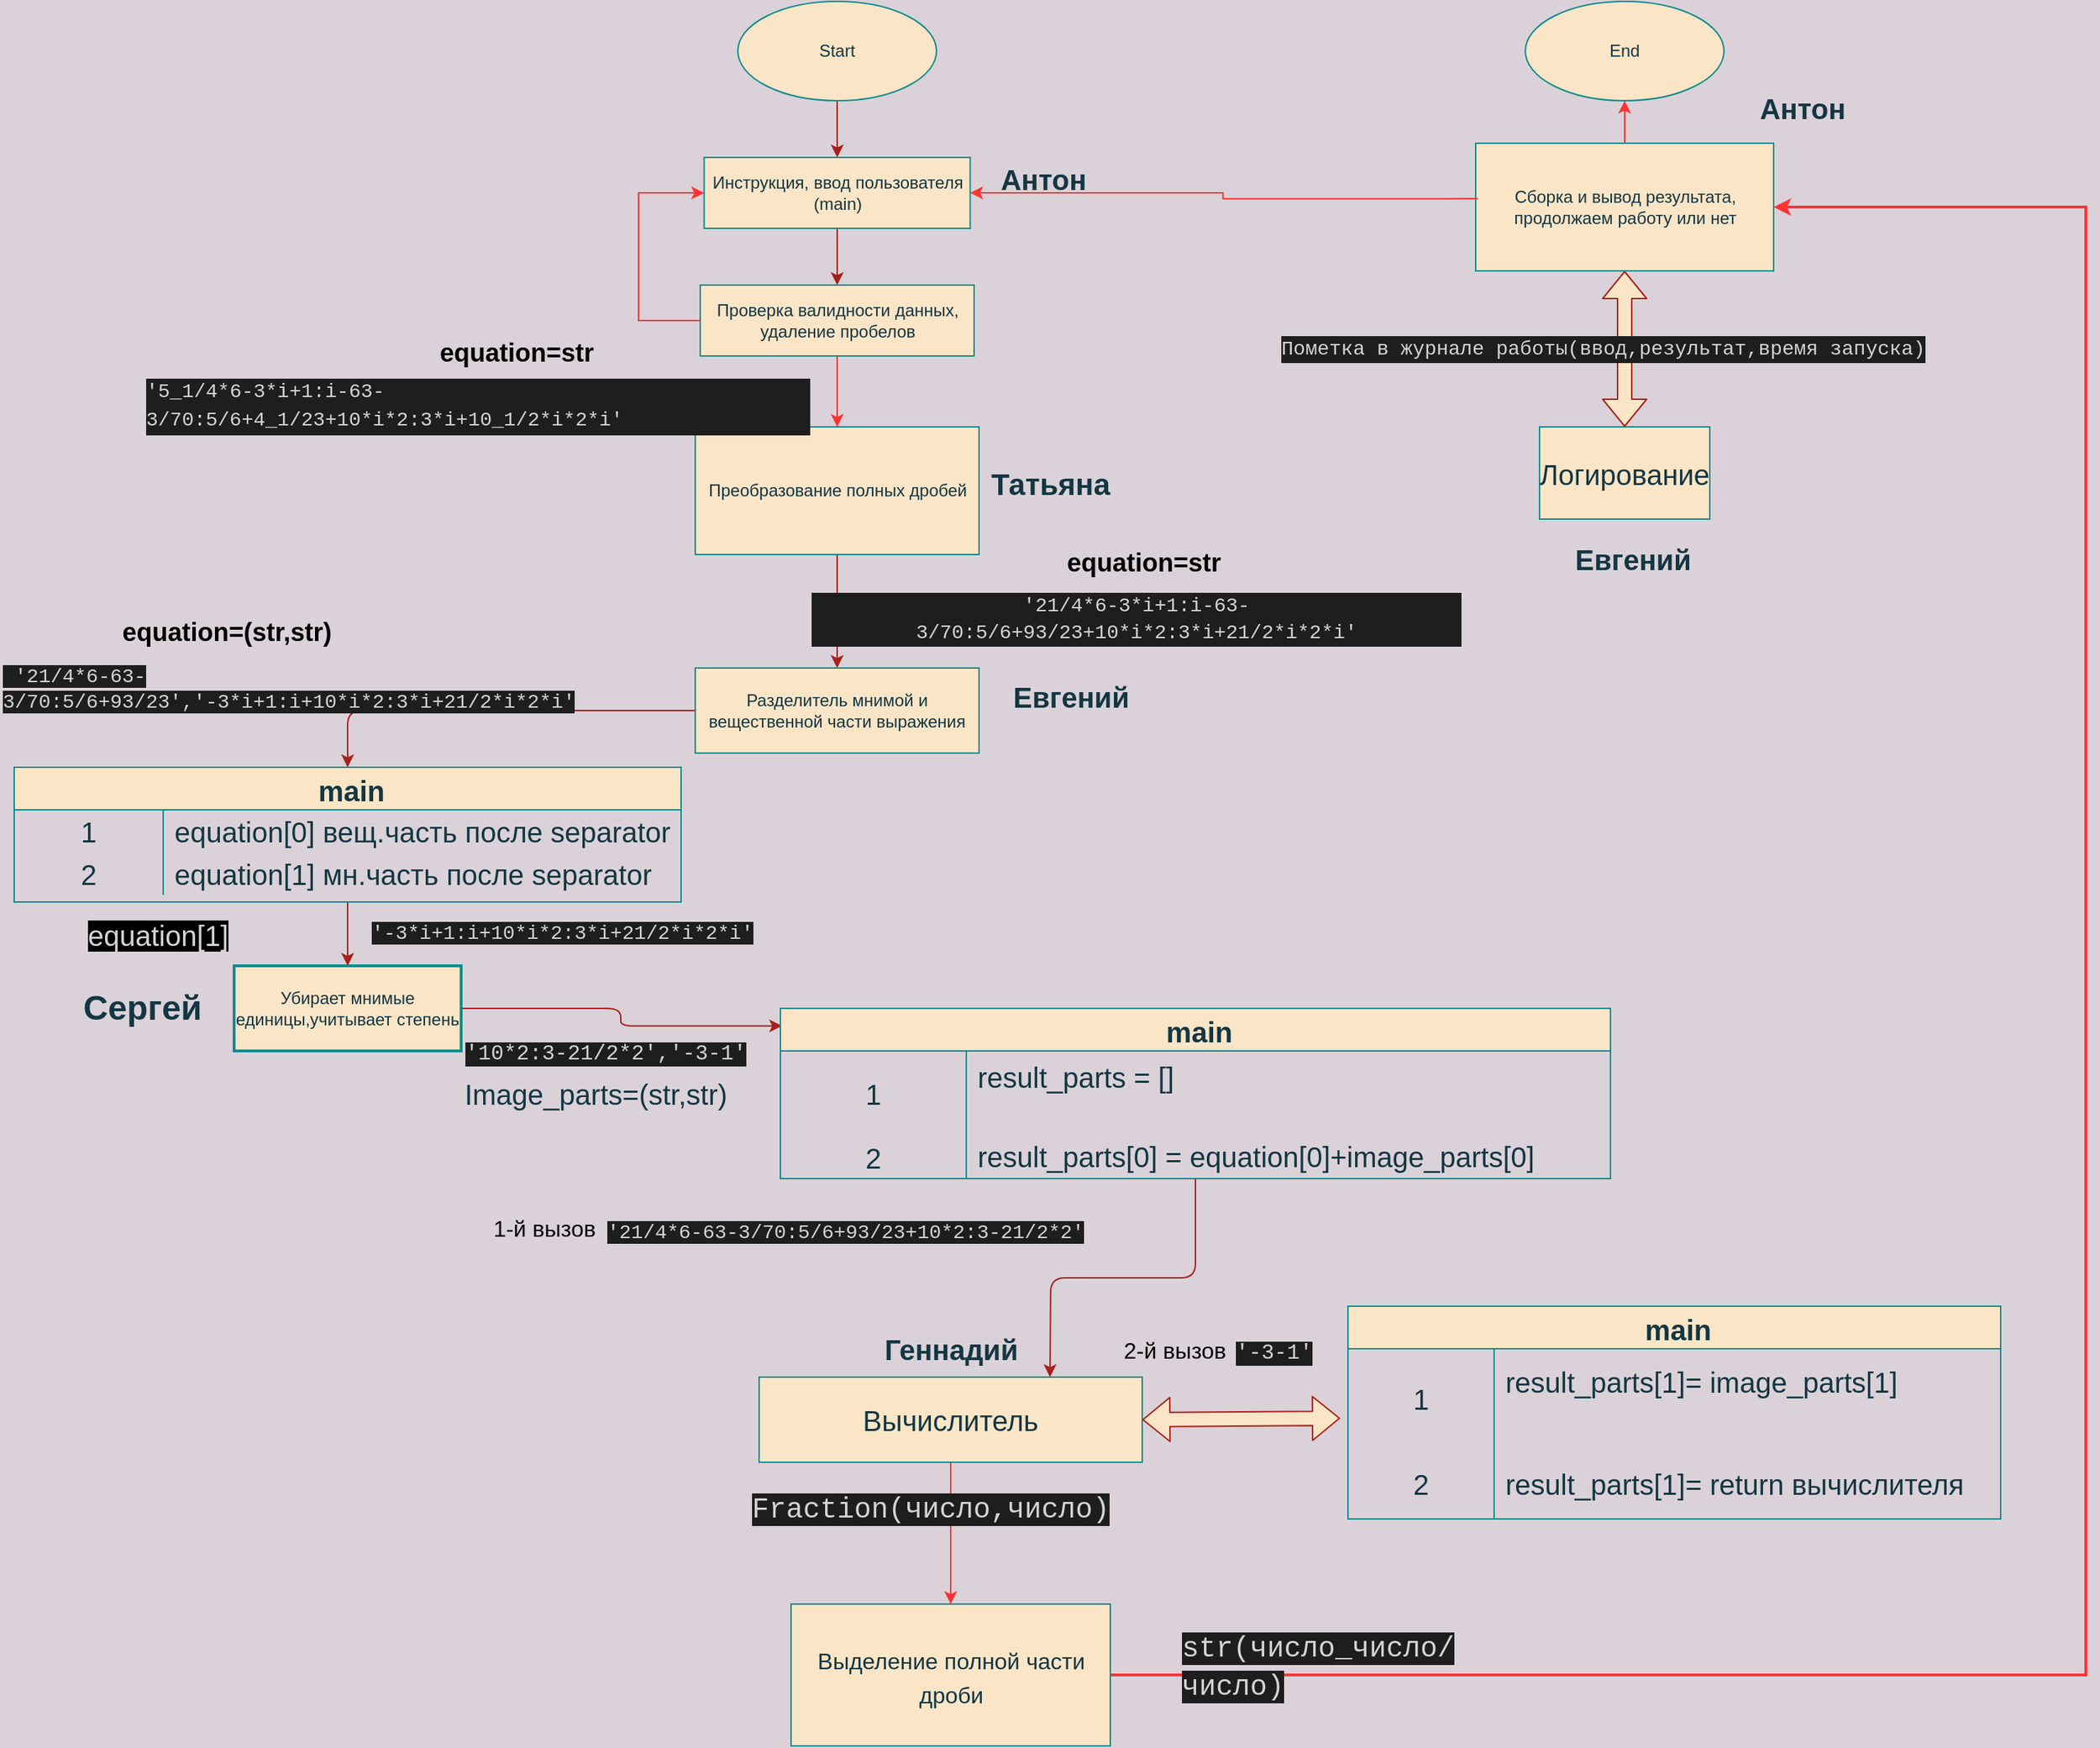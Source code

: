 <mxfile version="20.0.1" type="device"><diagram id="B4KFkQ25G6b50r8x1pap" name="Page-1"><mxGraphModel dx="1779" dy="732" grid="1" gridSize="10" guides="1" tooltips="1" connect="1" arrows="1" fold="1" page="1" pageScale="1" pageWidth="850" pageHeight="1100" background="#DAD2D8" math="0" shadow="0"><root><mxCell id="0"/><mxCell id="1" parent="0"/><mxCell id="RN8sHEYMvWGkv_5H0akw-8" value="" style="edgeStyle=orthogonalEdgeStyle;curved=0;rounded=1;sketch=0;orthogonalLoop=1;jettySize=auto;html=1;fontColor=#143642;strokeColor=#A8201A;fillColor=#FAE5C7;" parent="1" source="RN8sHEYMvWGkv_5H0akw-1" target="RN8sHEYMvWGkv_5H0akw-7" edge="1"><mxGeometry relative="1" as="geometry"/></mxCell><mxCell id="RN8sHEYMvWGkv_5H0akw-1" value="Start" style="ellipse;whiteSpace=wrap;html=1;rounded=0;sketch=0;fontColor=#143642;strokeColor=#0F8B8D;fillColor=#FAE5C7;" parent="1" vertex="1"><mxGeometry x="330" y="10" width="140" height="70" as="geometry"/></mxCell><mxCell id="RN8sHEYMvWGkv_5H0akw-13" value="" style="edgeStyle=orthogonalEdgeStyle;curved=0;rounded=1;sketch=0;orthogonalLoop=1;jettySize=auto;html=1;fontColor=#143642;strokeColor=#A8201A;fillColor=#FAE5C7;entryX=0.5;entryY=0;entryDx=0;entryDy=0;" parent="1" source="RN8sHEYMvWGkv_5H0akw-7" target="k-RO1JFTQZMesgFKk2mv-1" edge="1"><mxGeometry relative="1" as="geometry"><mxPoint x="400" y="210" as="targetPoint"/></mxGeometry></mxCell><mxCell id="RN8sHEYMvWGkv_5H0akw-7" value="Инструкция, ввод пользователя&lt;br&gt;(main)" style="html=1;rounded=0;sketch=0;fontColor=#143642;strokeColor=#0F8B8D;fillColor=#FAE5C7;" parent="1" vertex="1"><mxGeometry x="306.25" y="120" width="187.5" height="50" as="geometry"/></mxCell><mxCell id="RN8sHEYMvWGkv_5H0akw-16" value="" style="edgeStyle=orthogonalEdgeStyle;curved=0;rounded=1;sketch=0;orthogonalLoop=1;jettySize=auto;html=1;fontColor=#143642;strokeColor=#A8201A;fillColor=#FAE5C7;exitX=0.5;exitY=1;exitDx=0;exitDy=0;" parent="1" source="RN8sHEYMvWGkv_5H0akw-10" target="RN8sHEYMvWGkv_5H0akw-15" edge="1"><mxGeometry relative="1" as="geometry"><mxPoint x="415" y="505" as="sourcePoint"/></mxGeometry></mxCell><mxCell id="RN8sHEYMvWGkv_5H0akw-10" value="Преобразование полных дробей" style="html=1;rounded=0;sketch=0;fontColor=#143642;strokeColor=#0F8B8D;fillColor=#FAE5C7;" parent="1" vertex="1"><mxGeometry x="300" y="310" width="200" height="90" as="geometry"/></mxCell><mxCell id="RN8sHEYMvWGkv_5H0akw-24" value="" style="edgeStyle=orthogonalEdgeStyle;curved=0;rounded=1;sketch=0;orthogonalLoop=1;jettySize=auto;html=1;fontColor=#143642;strokeColor=#A8201A;fillColor=#FAE5C7;" parent="1" source="RN8sHEYMvWGkv_5H0akw-15" target="RN8sHEYMvWGkv_5H0akw-61" edge="1"><mxGeometry relative="1" as="geometry"/></mxCell><mxCell id="RN8sHEYMvWGkv_5H0akw-15" value="Разделитель мнимой и вещественной части выражения" style="rounded=0;whiteSpace=wrap;html=1;sketch=0;fontColor=#143642;strokeColor=#0F8B8D;fillColor=#FAE5C7;" parent="1" vertex="1"><mxGeometry x="300" y="480" width="200" height="60" as="geometry"/></mxCell><mxCell id="RN8sHEYMvWGkv_5H0akw-18" value="&lt;font style=&quot;font-size: 21px;&quot;&gt;Татьяна&lt;/font&gt;" style="text;strokeColor=none;fillColor=none;html=1;fontSize=24;fontStyle=1;verticalAlign=middle;align=center;rounded=0;sketch=0;fontColor=#143642;" parent="1" vertex="1"><mxGeometry x="500" y="330" width="100" height="40" as="geometry"/></mxCell><mxCell id="RN8sHEYMvWGkv_5H0akw-37" value="" style="edgeStyle=orthogonalEdgeStyle;curved=0;rounded=1;sketch=0;orthogonalLoop=1;jettySize=auto;html=1;fontSize=20;fontColor=#143642;strokeColor=#A8201A;fillColor=#FAE5C7;entryX=0.002;entryY=0.103;entryDx=0;entryDy=0;entryPerimeter=0;" parent="1" source="RN8sHEYMvWGkv_5H0akw-23" target="RN8sHEYMvWGkv_5H0akw-72" edge="1"><mxGeometry relative="1" as="geometry"><mxPoint x="535" y="815" as="targetPoint"/></mxGeometry></mxCell><mxCell id="RN8sHEYMvWGkv_5H0akw-23" value="Убирает мнимые единицы,учитывает степень" style="rounded=0;whiteSpace=wrap;html=1;sketch=0;fontColor=#143642;strokeColor=#0F8B8D;fillColor=#FAE5C7;strokeWidth=2;" parent="1" vertex="1"><mxGeometry x="-25" y="690" width="160" height="60" as="geometry"/></mxCell><mxCell id="RN8sHEYMvWGkv_5H0akw-25" value="&lt;font style=&quot;font-size: 14px&quot;&gt;&lt;span style=&quot;color: rgb(212 , 212 , 212) ; font-family: &amp;#34;consolas&amp;#34; , &amp;#34;courier new&amp;#34; , monospace ; font-weight: 400 ; letter-spacing: normal ; text-align: center ; text-indent: 0px ; text-transform: none ; word-spacing: 0px ; background-color: rgb(30 , 30 , 30) ; float: none ; display: inline&quot;&gt;&lt;font style=&quot;font-size: 14px&quot;&gt;&amp;nbsp;'21/4*6-63-3/70:5/6+93/23','-3*i+1:i+&lt;/font&gt;&lt;/span&gt;&lt;span style=&quot;color: rgb(212 , 212 , 212) ; font-family: &amp;#34;consolas&amp;#34; , &amp;#34;courier new&amp;#34; , monospace ; text-align: center ; background-color: rgb(30 , 30 , 30)&quot;&gt;&lt;font style=&quot;font-size: 14px&quot;&gt;10*i*&lt;/font&gt;&lt;/span&gt;&lt;span style=&quot;color: rgb(212 , 212 , 212) ; font-family: &amp;#34;consolas&amp;#34; , &amp;#34;courier new&amp;#34; , monospace ; text-align: center ; background-color: rgb(30 , 30 , 30)&quot;&gt;2:3*i+21/2*i*2*i'&lt;/span&gt;&lt;/font&gt;" style="text;whiteSpace=wrap;html=1;fontColor=#143642;" parent="1" vertex="1"><mxGeometry x="-190" y="470" width="480" height="60" as="geometry"/></mxCell><mxCell id="k-RO1JFTQZMesgFKk2mv-18" value="" style="edgeStyle=orthogonalEdgeStyle;rounded=0;orthogonalLoop=1;jettySize=auto;html=1;fontSize=21;fontColor=#000000;strokeColor=#FF3333;entryX=1;entryY=0.5;entryDx=0;entryDy=0;strokeWidth=2;" parent="1" source="RN8sHEYMvWGkv_5H0akw-28" target="k-RO1JFTQZMesgFKk2mv-15" edge="1"><mxGeometry relative="1" as="geometry"><Array as="points"><mxPoint x="1280" y="1190"/><mxPoint x="1280" y="155"/></Array></mxGeometry></mxCell><mxCell id="RN8sHEYMvWGkv_5H0akw-28" value="&lt;font style=&quot;font-size: 16px;&quot;&gt;Выделение полной части дроби&lt;/font&gt;" style="rounded=0;whiteSpace=wrap;html=1;sketch=0;fontSize=20;fontColor=#143642;strokeColor=#0F8B8D;fillColor=#FAE5C7;" parent="1" vertex="1"><mxGeometry x="367.5" y="1140" width="225" height="100" as="geometry"/></mxCell><mxCell id="RN8sHEYMvWGkv_5H0akw-31" value="&lt;span style=&quot;font-family: Helvetica; font-size: 20px; font-style: normal; font-variant-ligatures: normal; font-variant-caps: normal; font-weight: 400; letter-spacing: normal; orphans: 2; text-align: center; text-indent: 0px; text-transform: none; widows: 2; word-spacing: 0px; -webkit-text-stroke-width: 0px; text-decoration-thickness: initial; text-decoration-style: initial; text-decoration-color: initial; float: none; background-color: rgb(0, 0, 0); display: inline !important;&quot;&gt;&lt;font color=&quot;#d4d4d4&quot;&gt;equation[1]&lt;/font&gt;&lt;/span&gt;" style="text;whiteSpace=wrap;html=1;fontSize=20;fontColor=#143642;" parent="1" vertex="1"><mxGeometry x="-130" y="650" width="180" height="40" as="geometry"/></mxCell><mxCell id="k-RO1JFTQZMesgFKk2mv-10" value="" style="edgeStyle=orthogonalEdgeStyle;rounded=0;orthogonalLoop=1;jettySize=auto;html=1;fontSize=16;fontColor=#000000;strokeColor=#FF3333;" parent="1" source="RN8sHEYMvWGkv_5H0akw-35" target="RN8sHEYMvWGkv_5H0akw-28" edge="1"><mxGeometry relative="1" as="geometry"/></mxCell><mxCell id="RN8sHEYMvWGkv_5H0akw-35" value="Вычислитель" style="rounded=0;whiteSpace=wrap;html=1;sketch=0;fontSize=20;fontColor=#143642;strokeColor=#0F8B8D;fillColor=#FAE5C7;" parent="1" vertex="1"><mxGeometry x="345" y="980" width="270" height="60" as="geometry"/></mxCell><mxCell id="RN8sHEYMvWGkv_5H0akw-39" value="&lt;span style=&quot;font-size: 14px ; color: rgb(212 , 212 , 212) ; font-family: &amp;#34;consolas&amp;#34; , &amp;#34;courier new&amp;#34; , monospace ; text-align: center ; background-color: rgb(30 , 30 , 30)&quot;&gt;'-3*i+1:i+&lt;/span&gt;&lt;span style=&quot;font-size: 14px ; color: rgb(212 , 212 , 212) ; font-family: &amp;#34;consolas&amp;#34; , &amp;#34;courier new&amp;#34; , monospace ; text-align: center ; background-color: rgb(30 , 30 , 30)&quot;&gt;10*i*&lt;/span&gt;&lt;span style=&quot;font-size: 14px ; color: rgb(212 , 212 , 212) ; font-family: &amp;#34;consolas&amp;#34; , &amp;#34;courier new&amp;#34; , monospace ; text-align: center ; background-color: rgb(30 , 30 , 30)&quot;&gt;2:3*i+21/2*i*2*i'&lt;/span&gt;" style="text;whiteSpace=wrap;html=1;fontSize=20;fontColor=#143642;" parent="1" vertex="1"><mxGeometry x="70" y="645" width="180" height="40" as="geometry"/></mxCell><mxCell id="RN8sHEYMvWGkv_5H0akw-42" value="&lt;b&gt;Геннадий&lt;/b&gt;" style="text;html=1;align=center;verticalAlign=middle;resizable=0;points=[];autosize=1;strokeColor=none;fillColor=none;fontSize=20;fontColor=#143642;" parent="1" vertex="1"><mxGeometry x="425" y="945" width="110" height="30" as="geometry"/></mxCell><mxCell id="RN8sHEYMvWGkv_5H0akw-43" value="&lt;b&gt;Антон&lt;/b&gt;" style="text;html=1;align=center;verticalAlign=middle;resizable=0;points=[];autosize=1;strokeColor=none;fillColor=none;fontSize=20;fontColor=#143642;" parent="1" vertex="1"><mxGeometry x="505" y="120" width="80" height="30" as="geometry"/></mxCell><mxCell id="RN8sHEYMvWGkv_5H0akw-44" value="Логирование" style="rounded=0;whiteSpace=wrap;html=1;sketch=0;fontSize=20;fontColor=#143642;strokeColor=#0F8B8D;fillColor=#FAE5C7;" parent="1" vertex="1"><mxGeometry x="895" y="310" width="120" height="65" as="geometry"/></mxCell><mxCell id="RN8sHEYMvWGkv_5H0akw-45" value="" style="shape=flexArrow;endArrow=classic;startArrow=classic;html=1;rounded=1;sketch=0;fontSize=20;fontColor=#143642;strokeColor=#A8201A;fillColor=#FAE5C7;curved=0;exitX=0.5;exitY=1;exitDx=0;exitDy=0;entryX=0.5;entryY=0;entryDx=0;entryDy=0;" parent="1" source="k-RO1JFTQZMesgFKk2mv-15" target="RN8sHEYMvWGkv_5H0akw-44" edge="1"><mxGeometry width="100" height="100" relative="1" as="geometry"><mxPoint x="385" y="975" as="sourcePoint"/><mxPoint x="710" y="520" as="targetPoint"/></mxGeometry></mxCell><mxCell id="RN8sHEYMvWGkv_5H0akw-46" value="&lt;b&gt;Евгений&lt;/b&gt;" style="text;html=1;strokeColor=none;fillColor=none;align=center;verticalAlign=middle;whiteSpace=wrap;rounded=0;sketch=0;fontSize=20;fontColor=#143642;" parent="1" vertex="1"><mxGeometry x="505" y="487.5" width="120" height="25" as="geometry"/></mxCell><mxCell id="RN8sHEYMvWGkv_5H0akw-47" value="Сергей" style="text;strokeColor=none;fillColor=none;html=1;fontSize=24;fontStyle=1;verticalAlign=middle;align=center;rounded=0;sketch=0;fontColor=#143642;" parent="1" vertex="1"><mxGeometry x="-140" y="700" width="100" height="40" as="geometry"/></mxCell><mxCell id="RN8sHEYMvWGkv_5H0akw-49" value="&lt;font style=&quot;font-size: 15px&quot;&gt;&lt;span style=&quot;color: rgb(212 , 212 , 212) ; font-family: &amp;#34;consolas&amp;#34; , &amp;#34;courier new&amp;#34; , monospace ; font-style: normal ; font-weight: 400 ; letter-spacing: normal ; text-align: center ; text-indent: 0px ; text-transform: none ; word-spacing: 0px ; background-color: rgb(30 , 30 , 30) ; float: none ; display: inline&quot;&gt;'10*2:3-21/2*2','-&lt;/span&gt;&lt;span style=&quot;color: rgb(212 , 212 , 212) ; font-family: &amp;#34;consolas&amp;#34; , &amp;#34;courier new&amp;#34; , monospace ; text-align: center ; background-color: rgb(30 , 30 , 30)&quot;&gt;3-1'&lt;/span&gt;&lt;/font&gt;" style="text;whiteSpace=wrap;html=1;fontSize=20;fontColor=#143642;" parent="1" vertex="1"><mxGeometry x="136" y="730" width="205" height="40" as="geometry"/></mxCell><mxCell id="RN8sHEYMvWGkv_5H0akw-50" value="Image_parts=(str,str)" style="text;html=1;strokeColor=none;fillColor=none;align=center;verticalAlign=middle;whiteSpace=wrap;rounded=0;sketch=0;fontSize=20;fontColor=#143642;" parent="1" vertex="1"><mxGeometry x="70" y="765" width="320" height="30" as="geometry"/></mxCell><mxCell id="RN8sHEYMvWGkv_5H0akw-71" value="" style="edgeStyle=orthogonalEdgeStyle;curved=0;rounded=1;sketch=0;orthogonalLoop=1;jettySize=auto;html=1;fontSize=20;fontColor=#143642;strokeColor=#A8201A;strokeWidth=1;fillColor=#FAE5C7;" parent="1" source="RN8sHEYMvWGkv_5H0akw-61" target="RN8sHEYMvWGkv_5H0akw-23" edge="1"><mxGeometry relative="1" as="geometry"/></mxCell><mxCell id="RN8sHEYMvWGkv_5H0akw-61" value=" main" style="shape=table;startSize=30;container=1;collapsible=0;childLayout=tableLayout;fixedRows=1;rowLines=0;fontStyle=1;rounded=0;sketch=0;fontSize=20;fontColor=#143642;strokeColor=#0F8B8D;fillColor=#FAE5C7;" parent="1" vertex="1"><mxGeometry x="-180" y="550" width="470" height="95" as="geometry"/></mxCell><mxCell id="RN8sHEYMvWGkv_5H0akw-62" value="" style="shape=tableRow;horizontal=0;startSize=0;swimlaneHead=0;swimlaneBody=0;top=0;left=0;bottom=0;right=0;collapsible=0;dropTarget=0;fillColor=none;points=[[0,0.5],[1,0.5]];portConstraint=eastwest;rounded=0;sketch=0;fontSize=20;fontColor=#143642;strokeColor=#0F8B8D;" parent="RN8sHEYMvWGkv_5H0akw-61" vertex="1"><mxGeometry y="30" width="470" height="30" as="geometry"/></mxCell><mxCell id="RN8sHEYMvWGkv_5H0akw-63" value="1" style="shape=partialRectangle;html=1;whiteSpace=wrap;connectable=0;fillColor=none;top=0;left=0;bottom=0;right=0;overflow=hidden;pointerEvents=1;rounded=0;sketch=0;fontSize=20;fontColor=#143642;strokeColor=#0F8B8D;" parent="RN8sHEYMvWGkv_5H0akw-62" vertex="1"><mxGeometry width="105" height="30" as="geometry"><mxRectangle width="105" height="30" as="alternateBounds"/></mxGeometry></mxCell><mxCell id="RN8sHEYMvWGkv_5H0akw-64" value="&lt;span style=&quot;text-align: center;&quot;&gt;equation[0] вещ.часть после separator&lt;/span&gt;" style="shape=partialRectangle;html=1;whiteSpace=wrap;connectable=0;fillColor=none;top=0;left=0;bottom=0;right=0;align=left;spacingLeft=6;overflow=hidden;rounded=0;sketch=0;fontSize=20;fontColor=#143642;strokeColor=#0F8B8D;" parent="RN8sHEYMvWGkv_5H0akw-62" vertex="1"><mxGeometry x="105" width="365" height="30" as="geometry"><mxRectangle width="365" height="30" as="alternateBounds"/></mxGeometry></mxCell><mxCell id="RN8sHEYMvWGkv_5H0akw-65" value="" style="shape=tableRow;horizontal=0;startSize=0;swimlaneHead=0;swimlaneBody=0;top=0;left=0;bottom=0;right=0;collapsible=0;dropTarget=0;fillColor=none;points=[[0,0.5],[1,0.5]];portConstraint=eastwest;rounded=0;sketch=0;fontSize=20;fontColor=#143642;strokeColor=#0F8B8D;" parent="RN8sHEYMvWGkv_5H0akw-61" vertex="1"><mxGeometry y="60" width="470" height="30" as="geometry"/></mxCell><mxCell id="RN8sHEYMvWGkv_5H0akw-66" value="2" style="shape=partialRectangle;html=1;whiteSpace=wrap;connectable=0;fillColor=none;top=0;left=0;bottom=0;right=0;overflow=hidden;rounded=0;sketch=0;fontSize=20;fontColor=#143642;strokeColor=#0F8B8D;" parent="RN8sHEYMvWGkv_5H0akw-65" vertex="1"><mxGeometry width="105" height="30" as="geometry"><mxRectangle width="105" height="30" as="alternateBounds"/></mxGeometry></mxCell><mxCell id="RN8sHEYMvWGkv_5H0akw-67" value="&lt;span style=&quot;text-align: center;&quot;&gt;equation[1] мн.часть после separator&lt;/span&gt;" style="shape=partialRectangle;html=1;whiteSpace=wrap;connectable=0;fillColor=none;top=0;left=0;bottom=0;right=0;align=left;spacingLeft=6;overflow=hidden;rounded=0;sketch=0;fontSize=20;fontColor=#143642;strokeColor=#0F8B8D;" parent="RN8sHEYMvWGkv_5H0akw-65" vertex="1"><mxGeometry x="105" width="365" height="30" as="geometry"><mxRectangle width="365" height="30" as="alternateBounds"/></mxGeometry></mxCell><mxCell id="RN8sHEYMvWGkv_5H0akw-83" value="" style="edgeStyle=orthogonalEdgeStyle;curved=0;rounded=1;sketch=0;orthogonalLoop=1;jettySize=auto;html=1;fontSize=20;fontColor=#143642;strokeColor=#A8201A;strokeWidth=1;fillColor=#FAE5C7;" parent="1" source="RN8sHEYMvWGkv_5H0akw-72" edge="1"><mxGeometry relative="1" as="geometry"><mxPoint x="550" y="980" as="targetPoint"/></mxGeometry></mxCell><mxCell id="RN8sHEYMvWGkv_5H0akw-72" value=" main" style="shape=table;startSize=30;container=1;collapsible=0;childLayout=tableLayout;fixedRows=1;rowLines=0;fontStyle=1;rounded=0;sketch=0;fontSize=20;fontColor=#143642;strokeColor=#0F8B8D;fillColor=#FAE5C7;" parent="1" vertex="1"><mxGeometry x="360" y="720" width="585" height="120" as="geometry"/></mxCell><mxCell id="RN8sHEYMvWGkv_5H0akw-73" value="" style="shape=tableRow;horizontal=0;startSize=0;swimlaneHead=0;swimlaneBody=0;top=0;left=0;bottom=0;right=0;collapsible=0;dropTarget=0;fillColor=none;points=[[0,0.5],[1,0.5]];portConstraint=eastwest;rounded=0;sketch=0;fontSize=20;fontColor=#143642;strokeColor=#0F8B8D;" parent="RN8sHEYMvWGkv_5H0akw-72" vertex="1"><mxGeometry y="30" width="585" height="60" as="geometry"/></mxCell><mxCell id="RN8sHEYMvWGkv_5H0akw-74" value="1" style="shape=partialRectangle;html=1;whiteSpace=wrap;connectable=0;fillColor=none;top=0;left=0;bottom=0;right=0;overflow=hidden;pointerEvents=1;rounded=0;sketch=0;fontSize=20;fontColor=#143642;strokeColor=#0F8B8D;" parent="RN8sHEYMvWGkv_5H0akw-73" vertex="1"><mxGeometry width="131" height="60" as="geometry"><mxRectangle width="131" height="60" as="alternateBounds"/></mxGeometry></mxCell><mxCell id="RN8sHEYMvWGkv_5H0akw-75" value="&lt;span style=&quot;text-align: center;&quot;&gt;result_parts = []&lt;br&gt;&lt;br&gt;&lt;/span&gt;" style="shape=partialRectangle;html=1;whiteSpace=wrap;connectable=0;fillColor=none;top=0;left=0;bottom=0;right=0;align=left;spacingLeft=6;overflow=hidden;rounded=0;sketch=0;fontSize=20;fontColor=#143642;strokeColor=#0F8B8D;" parent="RN8sHEYMvWGkv_5H0akw-73" vertex="1"><mxGeometry x="131" width="454" height="60" as="geometry"><mxRectangle width="454" height="60" as="alternateBounds"/></mxGeometry></mxCell><mxCell id="RN8sHEYMvWGkv_5H0akw-76" value="" style="shape=tableRow;horizontal=0;startSize=0;swimlaneHead=0;swimlaneBody=0;top=0;left=0;bottom=0;right=0;collapsible=0;dropTarget=0;fillColor=none;points=[[0,0.5],[1,0.5]];portConstraint=eastwest;rounded=0;sketch=0;fontSize=20;fontColor=#143642;strokeColor=#0F8B8D;" parent="RN8sHEYMvWGkv_5H0akw-72" vertex="1"><mxGeometry y="90" width="585" height="30" as="geometry"/></mxCell><mxCell id="RN8sHEYMvWGkv_5H0akw-77" value="2" style="shape=partialRectangle;html=1;whiteSpace=wrap;connectable=0;fillColor=none;top=0;left=0;bottom=0;right=0;overflow=hidden;rounded=0;sketch=0;fontSize=20;fontColor=#143642;strokeColor=#0F8B8D;" parent="RN8sHEYMvWGkv_5H0akw-76" vertex="1"><mxGeometry width="131" height="30" as="geometry"><mxRectangle width="131" height="30" as="alternateBounds"/></mxGeometry></mxCell><mxCell id="RN8sHEYMvWGkv_5H0akw-78" value="&lt;span style=&quot;text-align: center;&quot;&gt;result_parts[0] =&lt;/span&gt;&lt;span style=&quot;text-align: center;&quot;&gt;&amp;nbsp;equation[0]+image_parts[0]&lt;br&gt;&lt;br&gt;&lt;br&gt;&lt;/span&gt;" style="shape=partialRectangle;html=1;whiteSpace=wrap;connectable=0;fillColor=none;top=0;left=0;bottom=0;right=0;align=left;spacingLeft=6;overflow=hidden;rounded=0;sketch=0;fontSize=20;fontColor=#143642;strokeColor=#0F8B8D;" parent="RN8sHEYMvWGkv_5H0akw-76" vertex="1"><mxGeometry x="131" width="454" height="30" as="geometry"><mxRectangle width="454" height="30" as="alternateBounds"/></mxGeometry></mxCell><mxCell id="RN8sHEYMvWGkv_5H0akw-81" value="&lt;span style=&quot;text-align: center;&quot;&gt;&lt;br&gt;&lt;br&gt;&lt;br&gt;&lt;/span&gt;" style="shape=partialRectangle;html=1;whiteSpace=wrap;connectable=0;fillColor=none;top=0;left=0;bottom=0;right=0;align=left;spacingLeft=6;overflow=hidden;rounded=0;sketch=0;fontSize=20;fontColor=#143642;strokeColor=#0F8B8D;" parent="1" vertex="1"><mxGeometry x="440" y="795" width="341" height="30" as="geometry"><mxRectangle width="341" height="30" as="alternateBounds"/></mxGeometry></mxCell><mxCell id="RN8sHEYMvWGkv_5H0akw-89" value=" main" style="shape=table;startSize=30;container=1;collapsible=0;childLayout=tableLayout;fixedRows=1;rowLines=0;fontStyle=1;rounded=0;sketch=0;fontSize=20;fontColor=#143642;strokeColor=#0F8B8D;fillColor=#FAE5C7;" parent="1" vertex="1"><mxGeometry x="760" y="930" width="460" height="150" as="geometry"/></mxCell><mxCell id="RN8sHEYMvWGkv_5H0akw-90" value="" style="shape=tableRow;horizontal=0;startSize=0;swimlaneHead=0;swimlaneBody=0;top=0;left=0;bottom=0;right=0;collapsible=0;dropTarget=0;fillColor=none;points=[[0,0.5],[1,0.5]];portConstraint=eastwest;rounded=0;sketch=0;fontSize=20;fontColor=#143642;strokeColor=#0F8B8D;" parent="RN8sHEYMvWGkv_5H0akw-89" vertex="1"><mxGeometry y="30" width="460" height="70" as="geometry"/></mxCell><mxCell id="RN8sHEYMvWGkv_5H0akw-91" value="1" style="shape=partialRectangle;html=1;whiteSpace=wrap;connectable=0;fillColor=none;top=0;left=0;bottom=0;right=0;overflow=hidden;pointerEvents=1;rounded=0;sketch=0;fontSize=20;fontColor=#143642;strokeColor=#0F8B8D;" parent="RN8sHEYMvWGkv_5H0akw-90" vertex="1"><mxGeometry width="103" height="70" as="geometry"><mxRectangle width="103" height="70" as="alternateBounds"/></mxGeometry></mxCell><mxCell id="RN8sHEYMvWGkv_5H0akw-92" value="&lt;span style=&quot;text-align: center;&quot;&gt;result_parts[1]=&lt;/span&gt;&lt;span style=&quot;text-align: center;&quot;&gt;&amp;nbsp;image_parts[1]&lt;br&gt;&lt;br&gt;&lt;/span&gt;" style="shape=partialRectangle;html=1;whiteSpace=wrap;connectable=0;fillColor=none;top=0;left=0;bottom=0;right=0;align=left;spacingLeft=6;overflow=hidden;rounded=0;sketch=0;fontSize=20;fontColor=#143642;strokeColor=#0F8B8D;" parent="RN8sHEYMvWGkv_5H0akw-90" vertex="1"><mxGeometry x="103" width="357" height="70" as="geometry"><mxRectangle width="357" height="70" as="alternateBounds"/></mxGeometry></mxCell><mxCell id="RN8sHEYMvWGkv_5H0akw-93" value="" style="shape=tableRow;horizontal=0;startSize=0;swimlaneHead=0;swimlaneBody=0;top=0;left=0;bottom=0;right=0;collapsible=0;dropTarget=0;fillColor=none;points=[[0,0.5],[1,0.5]];portConstraint=eastwest;rounded=0;sketch=0;fontSize=20;fontColor=#143642;strokeColor=#0F8B8D;" parent="RN8sHEYMvWGkv_5H0akw-89" vertex="1"><mxGeometry y="100" width="460" height="50" as="geometry"/></mxCell><mxCell id="RN8sHEYMvWGkv_5H0akw-94" value="2" style="shape=partialRectangle;html=1;whiteSpace=wrap;connectable=0;fillColor=none;top=0;left=0;bottom=0;right=0;overflow=hidden;rounded=0;sketch=0;fontSize=20;fontColor=#143642;strokeColor=#0F8B8D;" parent="RN8sHEYMvWGkv_5H0akw-93" vertex="1"><mxGeometry width="103" height="50" as="geometry"><mxRectangle width="103" height="50" as="alternateBounds"/></mxGeometry></mxCell><mxCell id="RN8sHEYMvWGkv_5H0akw-95" value="&lt;span style=&quot;text-align: center;&quot;&gt;result_parts[1]= return вычислителя&lt;br&gt;&lt;/span&gt;" style="shape=partialRectangle;html=1;whiteSpace=wrap;connectable=0;fillColor=none;top=0;left=0;bottom=0;right=0;align=left;spacingLeft=6;overflow=hidden;rounded=0;sketch=0;fontSize=20;fontColor=#143642;strokeColor=#0F8B8D;" parent="RN8sHEYMvWGkv_5H0akw-93" vertex="1"><mxGeometry x="103" width="357" height="50" as="geometry"><mxRectangle width="357" height="50" as="alternateBounds"/></mxGeometry></mxCell><mxCell id="RN8sHEYMvWGkv_5H0akw-96" value="" style="shape=flexArrow;endArrow=classic;startArrow=classic;html=1;rounded=1;sketch=0;fontSize=20;fontColor=#143642;strokeColor=#A8201A;strokeWidth=1;fillColor=#FAE5C7;curved=0;entryX=-0.012;entryY=0.7;entryDx=0;entryDy=0;exitX=1;exitY=0.5;exitDx=0;exitDy=0;entryPerimeter=0;" parent="1" source="RN8sHEYMvWGkv_5H0akw-35" target="RN8sHEYMvWGkv_5H0akw-90" edge="1"><mxGeometry width="100" height="100" relative="1" as="geometry"><mxPoint x="385" y="1035" as="sourcePoint"/><mxPoint x="485" y="935" as="targetPoint"/></mxGeometry></mxCell><mxCell id="k-RO1JFTQZMesgFKk2mv-2" value="" style="edgeStyle=orthogonalEdgeStyle;rounded=0;orthogonalLoop=1;jettySize=auto;html=1;strokeColor=#FF3333;" parent="1" source="k-RO1JFTQZMesgFKk2mv-1" target="RN8sHEYMvWGkv_5H0akw-10" edge="1"><mxGeometry relative="1" as="geometry"/></mxCell><mxCell id="k-RO1JFTQZMesgFKk2mv-1" value="Проверка валидности данных, &lt;br&gt;удаление пробелов" style="html=1;rounded=0;sketch=0;fontColor=#143642;strokeColor=#0F8B8D;fillColor=#FAE5C7;" parent="1" vertex="1"><mxGeometry x="303.5" y="210" width="193" height="50" as="geometry"/></mxCell><mxCell id="k-RO1JFTQZMesgFKk2mv-3" value="&lt;div style=&quot;color: rgb(212 , 212 , 212) ; background-color: rgb(30 , 30 , 30) ; font-family: &amp;#34;consolas&amp;#34; , &amp;#34;courier new&amp;#34; , monospace ; font-size: 14px ; line-height: 19px&quot;&gt;&lt;div style=&quot;line-height: 19px&quot;&gt;'21/4*6-3*i+1:i-63-3/70:5/6+93/23+10*i*2:3*i+21/2*i*2*i'&lt;/div&gt;&lt;/div&gt;" style="text;html=1;strokeColor=none;fillColor=none;align=center;verticalAlign=middle;whiteSpace=wrap;rounded=0;sketch=0;fontColor=#143642;" parent="1" vertex="1"><mxGeometry x="380.5" y="430" width="460" height="30" as="geometry"/></mxCell><mxCell id="k-RO1JFTQZMesgFKk2mv-6" value="&lt;font style=&quot;font-size: 15px&quot;&gt;&lt;span style=&quot;font-style: normal ; font-weight: 400 ; letter-spacing: normal ; text-indent: 0px ; text-transform: none ; word-spacing: 0px ; color: rgb(212 , 212 , 212) ; font-family: &amp;#34;consolas&amp;#34; , &amp;#34;courier new&amp;#34; , monospace ; text-align: center ; background-color: rgb(30 , 30 , 30) ; float: none ; display: inline&quot;&gt;'-&lt;/span&gt;&lt;span style=&quot;font-style: normal ; font-weight: 400 ; letter-spacing: normal ; text-indent: 0px ; text-transform: none ; word-spacing: 0px ; color: rgb(212 , 212 , 212) ; font-family: &amp;#34;consolas&amp;#34; , &amp;#34;courier new&amp;#34; , monospace ; text-align: center ; background-color: rgb(30 , 30 , 30)&quot;&gt;3-1'&lt;/span&gt;&lt;/font&gt;" style="text;whiteSpace=wrap;html=1;fontSize=16;fontColor=#D4D4D4;" parent="1" vertex="1"><mxGeometry x="678.5" y="945" width="70" height="30" as="geometry"/></mxCell><mxCell id="k-RO1JFTQZMesgFKk2mv-8" value="1-й вызов&amp;nbsp;" style="text;html=1;strokeColor=none;fillColor=none;align=center;verticalAlign=middle;whiteSpace=wrap;rounded=0;labelBackgroundColor=none;fontSize=16;fontColor=#000000;" parent="1" vertex="1"><mxGeometry x="156" y="860" width="80" height="30" as="geometry"/></mxCell><mxCell id="k-RO1JFTQZMesgFKk2mv-9" value="&lt;span style=&quot;color: rgb(0, 0, 0); font-family: Helvetica; font-size: 16px; font-style: normal; font-variant-ligatures: normal; font-variant-caps: normal; font-weight: 400; letter-spacing: normal; orphans: 2; text-align: center; text-indent: 0px; text-transform: none; widows: 2; word-spacing: 0px; -webkit-text-stroke-width: 0px; text-decoration-thickness: initial; text-decoration-style: initial; text-decoration-color: initial; float: none; display: inline !important;&quot;&gt;2-й вызов&amp;nbsp;&lt;/span&gt;" style="text;whiteSpace=wrap;html=1;fontSize=16;fontColor=#000000;" parent="1" vertex="1"><mxGeometry x="600" y="945" width="100" height="30" as="geometry"/></mxCell><mxCell id="k-RO1JFTQZMesgFKk2mv-11" value="&lt;div style=&quot;text-align: center;&quot;&gt;&lt;font face=&quot;consolas, courier new, monospace&quot; color=&quot;#d4d4d4&quot;&gt;&lt;span style=&quot;font-size: 20px; background-color: rgb(30, 30, 30);&quot;&gt;Fraction(число,число)&lt;/span&gt;&lt;/font&gt;&lt;/div&gt;" style="text;whiteSpace=wrap;html=1;fontSize=16;fontColor=#000000;" parent="1" vertex="1"><mxGeometry x="337.5" y="1055" width="140" height="40" as="geometry"/></mxCell><mxCell id="k-RO1JFTQZMesgFKk2mv-12" value="&lt;span style=&quot;color: rgb(212 , 212 , 212) ; font-family: &amp;#34;consolas&amp;#34; , &amp;#34;courier new&amp;#34; , monospace ; font-style: normal ; font-weight: 400 ; letter-spacing: normal ; text-align: center ; text-indent: 0px ; text-transform: none ; word-spacing: 0px ; background-color: rgb(30 , 30 , 30) ; float: none ; display: inline ; font-size: 14px&quot;&gt;'21/4*6-63-3/70:5/6+93/23+&lt;span&gt;10*2:3-21/2*2'&lt;/span&gt;&lt;br&gt;&lt;/span&gt;" style="text;whiteSpace=wrap;html=1;fontSize=16;fontColor=#000000;" parent="1" vertex="1"><mxGeometry x="236" y="860" width="405" height="40" as="geometry"/></mxCell><mxCell id="k-RO1JFTQZMesgFKk2mv-13" value="&lt;span style=&quot;color: rgb(212, 212, 212); font-family: consolas, &amp;quot;courier new&amp;quot;, monospace; font-size: 20px; font-style: normal; font-variant-ligatures: normal; font-variant-caps: normal; font-weight: 400; letter-spacing: normal; orphans: 2; text-align: center; text-indent: 0px; text-transform: none; widows: 2; word-spacing: 0px; -webkit-text-stroke-width: 0px; background-color: rgb(30, 30, 30); text-decoration-thickness: initial; text-decoration-style: initial; text-decoration-color: initial; float: none; display: inline !important;&quot;&gt;str(число_число/число)&lt;/span&gt;" style="text;whiteSpace=wrap;html=1;fontSize=21;fontColor=#000000;" parent="1" vertex="1"><mxGeometry x="641" y="1150" width="260" height="40" as="geometry"/></mxCell><mxCell id="k-RO1JFTQZMesgFKk2mv-21" value="" style="edgeStyle=orthogonalEdgeStyle;rounded=0;orthogonalLoop=1;jettySize=auto;html=1;fontSize=21;fontColor=#000000;strokeColor=#FF3333;strokeWidth=1;" parent="1" source="k-RO1JFTQZMesgFKk2mv-15" target="k-RO1JFTQZMesgFKk2mv-20" edge="1"><mxGeometry relative="1" as="geometry"/></mxCell><mxCell id="k-RO1JFTQZMesgFKk2mv-15" value="Сборка и вывод результата, &lt;br&gt;продолжаем работу или нет" style="html=1;rounded=0;sketch=0;fontColor=#143642;strokeColor=#0F8B8D;fillColor=#FAE5C7;" parent="1" vertex="1"><mxGeometry x="850" y="110" width="210" height="90" as="geometry"/></mxCell><mxCell id="k-RO1JFTQZMesgFKk2mv-16" value="&lt;b&gt;Антон&lt;/b&gt;" style="text;html=1;align=center;verticalAlign=middle;resizable=0;points=[];autosize=1;strokeColor=none;fillColor=none;fontSize=20;fontColor=#143642;" parent="1" vertex="1"><mxGeometry x="1040" y="70" width="80" height="30" as="geometry"/></mxCell><mxCell id="k-RO1JFTQZMesgFKk2mv-17" value="&lt;div style=&quot;color: rgb(212, 212, 212); background-color: rgb(30, 30, 30); font-family: Consolas, &amp;quot;Courier New&amp;quot;, monospace; font-size: 14px; line-height: 19px;&quot;&gt;&lt;div style=&quot;line-height: 19px;&quot;&gt;Пометка в журнале работы(ввод,результат,время запуска)&lt;/div&gt;&lt;/div&gt;" style="text;html=1;strokeColor=none;fillColor=none;align=center;verticalAlign=middle;whiteSpace=wrap;rounded=0;sketch=0;fontColor=#143642;" parent="1" vertex="1"><mxGeometry x="710" y="240" width="460" height="30" as="geometry"/></mxCell><mxCell id="k-RO1JFTQZMesgFKk2mv-20" value="End" style="ellipse;whiteSpace=wrap;html=1;rounded=0;sketch=0;fontColor=#143642;strokeColor=#0F8B8D;fillColor=#FAE5C7;" parent="1" vertex="1"><mxGeometry x="885" y="10" width="140" height="70" as="geometry"/></mxCell><mxCell id="k-RO1JFTQZMesgFKk2mv-22" value="" style="edgeStyle=orthogonalEdgeStyle;rounded=0;orthogonalLoop=1;jettySize=auto;html=1;fontSize=21;fontColor=#000000;strokeColor=#FF3333;strokeWidth=1;entryX=1;entryY=0.5;entryDx=0;entryDy=0;exitX=0.007;exitY=0.434;exitDx=0;exitDy=0;exitPerimeter=0;" parent="1" source="k-RO1JFTQZMesgFKk2mv-15" target="RN8sHEYMvWGkv_5H0akw-7" edge="1"><mxGeometry relative="1" as="geometry"><mxPoint x="965" y="160" as="sourcePoint"/><mxPoint x="965" y="90" as="targetPoint"/></mxGeometry></mxCell><mxCell id="k-RO1JFTQZMesgFKk2mv-23" value="" style="endArrow=classic;html=1;rounded=0;fontSize=21;fontColor=#000000;strokeColor=#FF3333;strokeWidth=1;exitX=0;exitY=0.5;exitDx=0;exitDy=0;entryX=0;entryY=0.5;entryDx=0;entryDy=0;" parent="1" source="k-RO1JFTQZMesgFKk2mv-1" target="RN8sHEYMvWGkv_5H0akw-7" edge="1"><mxGeometry width="50" height="50" relative="1" as="geometry"><mxPoint x="840" y="380" as="sourcePoint"/><mxPoint x="890" y="330" as="targetPoint"/><Array as="points"><mxPoint x="260" y="235"/><mxPoint x="260" y="145"/></Array></mxGeometry></mxCell><mxCell id="k-RO1JFTQZMesgFKk2mv-24" value="&lt;b&gt;Евгений&lt;/b&gt;" style="text;html=1;strokeColor=none;fillColor=none;align=center;verticalAlign=middle;whiteSpace=wrap;rounded=0;sketch=0;fontSize=20;fontColor=#143642;" parent="1" vertex="1"><mxGeometry x="901" y="390" width="120" height="25" as="geometry"/></mxCell><mxCell id="2" value="&lt;br&gt;&lt;br&gt;&lt;div style=&quot;background-color: rgb(30 , 30 , 30) ; line-height: 19px&quot;&gt;&lt;div&gt;&lt;span style=&quot;color: rgb(212 , 212 , 212) ; font-family: &amp;#34;consolas&amp;#34; , &amp;#34;courier new&amp;#34; , monospace ; font-size: 14px ; font-weight: normal&quot;&gt;'&lt;/span&gt;&lt;font color=&quot;#d4d4d4&quot; face=&quot;consolas, courier new, monospace&quot;&gt;&lt;span style=&quot;font-size: 14px&quot;&gt;5_1/4*6-3*i+1:i-63-3/70:5/6+4_1/23+10*i*2:3*i+10_1/2*i*2*i'&lt;/span&gt;&lt;/font&gt;&lt;/div&gt;&lt;/div&gt;" style="text;whiteSpace=wrap;html=1;" parent="1" vertex="1"><mxGeometry x="-89.5" y="240" width="470" height="30" as="geometry"/></mxCell><mxCell id="hf-kgBR7rCmdLG95bNvb-2" value="&lt;h2&gt;equation=(str,str)&lt;/h2&gt;" style="text;html=1;strokeColor=none;fillColor=none;align=center;verticalAlign=middle;whiteSpace=wrap;rounded=0;" vertex="1" parent="1"><mxGeometry x="-120" y="440" width="180" height="30" as="geometry"/></mxCell><mxCell id="hf-kgBR7rCmdLG95bNvb-3" value="&lt;h2 style=&quot;color: rgb(0, 0, 0); font-family: Helvetica; font-style: normal; font-variant-ligatures: normal; font-variant-caps: normal; letter-spacing: normal; orphans: 2; text-align: center; text-indent: 0px; text-transform: none; widows: 2; word-spacing: 0px; -webkit-text-stroke-width: 0px; text-decoration-thickness: initial; text-decoration-style: initial; text-decoration-color: initial;&quot;&gt;&lt;font style=&quot;font-size: 18px;&quot;&gt;equation=str&lt;/font&gt;&lt;/h2&gt;" style="text;whiteSpace=wrap;html=1;fontSize=18;" vertex="1" parent="1"><mxGeometry x="117.5" y="210" width="250" height="80" as="geometry"/></mxCell><mxCell id="hf-kgBR7rCmdLG95bNvb-4" value="&lt;h2 style=&quot;color: rgb(0, 0, 0); font-family: Helvetica; font-style: normal; font-variant-ligatures: normal; font-variant-caps: normal; letter-spacing: normal; orphans: 2; text-indent: 0px; text-transform: none; widows: 2; word-spacing: 0px; -webkit-text-stroke-width: 0px; text-decoration-thickness: initial; text-decoration-style: initial; text-decoration-color: initial; text-align: center;&quot;&gt;&lt;font style=&quot;font-size: 18px;&quot;&gt;equation=str&lt;/font&gt;&lt;/h2&gt;" style="text;whiteSpace=wrap;html=1;fontSize=18;" vertex="1" parent="1"><mxGeometry x="560" y="357.5" width="130" height="90" as="geometry"/></mxCell></root></mxGraphModel></diagram></mxfile>